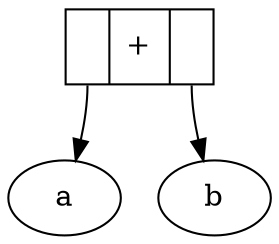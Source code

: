 strict digraph plusComm1 {
plus [shape=record, label="<p0>|+|<p1>"];
a [label="a"];
b [label="b"];
plus:p0 -> a;
plus:p1 -> b;
}